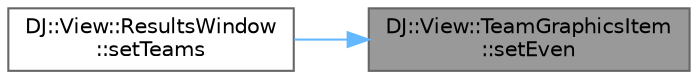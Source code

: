 digraph "DJ::View::TeamGraphicsItem::setEven"
{
 // LATEX_PDF_SIZE
  bgcolor="transparent";
  edge [fontname=Helvetica,fontsize=10,labelfontname=Helvetica,labelfontsize=10];
  node [fontname=Helvetica,fontsize=10,shape=box,height=0.2,width=0.4];
  rankdir="RL";
  Node1 [id="Node000001",label="DJ::View::TeamGraphicsItem\l::setEven",height=0.2,width=0.4,color="gray40", fillcolor="grey60", style="filled", fontcolor="black",tooltip="Sets whether this row is even."];
  Node1 -> Node2 [id="edge1_Node000001_Node000002",dir="back",color="steelblue1",style="solid",tooltip=" "];
  Node2 [id="Node000002",label="DJ::View::ResultsWindow\l::setTeams",height=0.2,width=0.4,color="grey40", fillcolor="white", style="filled",URL="$class_d_j_1_1_view_1_1_results_window.html#a10ea2cf32e0293df0d552091c7e8fc38",tooltip="Sets the teams."];
}
